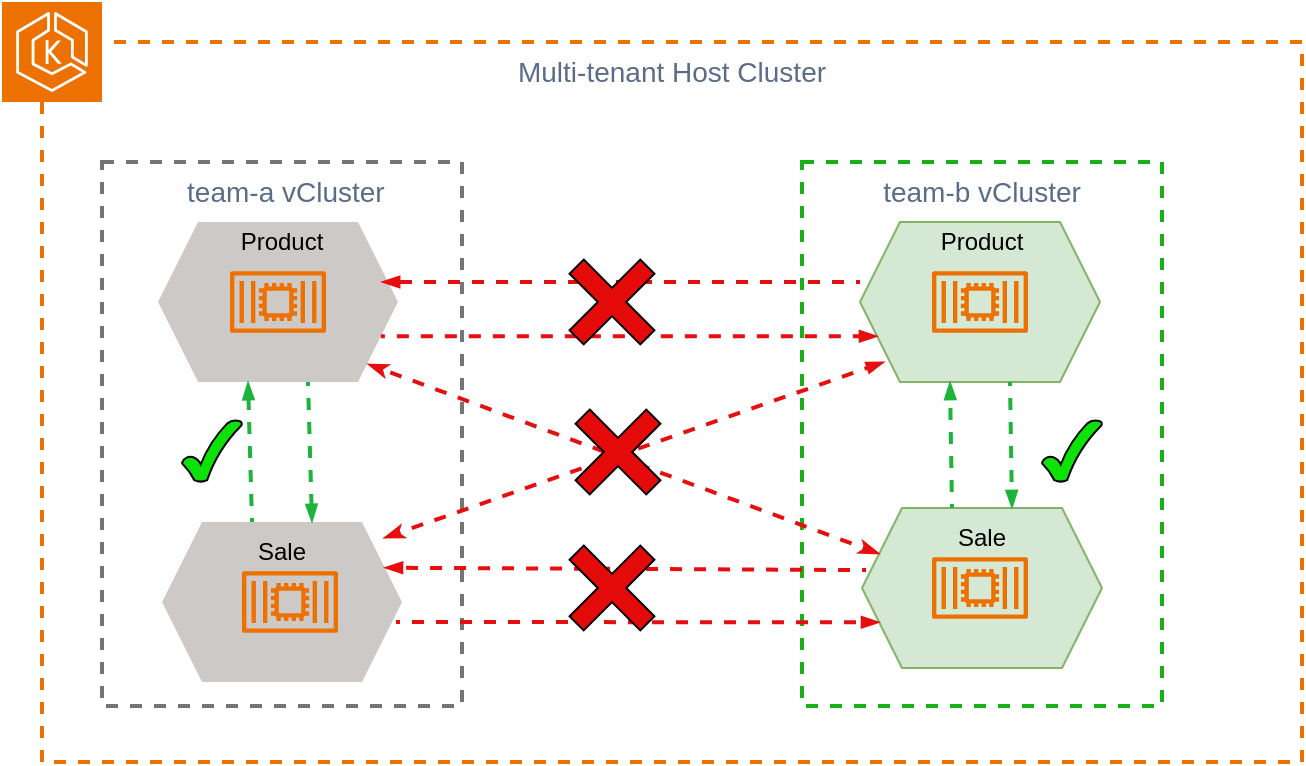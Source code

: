 <mxfile version="24.6.4" type="device">
  <diagram id="1uffDyWcI_CeXeBRPPdQ" name="Solution">
    <mxGraphModel dx="1434" dy="795" grid="0" gridSize="10" guides="1" tooltips="1" connect="1" arrows="1" fold="1" page="1" pageScale="1" pageWidth="827" pageHeight="1169" math="0" shadow="0">
      <root>
        <mxCell id="0" />
        <mxCell id="1" parent="0" />
        <mxCell id="0oXNtHFQNGSeWNGjdb6R-4" value="&lt;font style=&quot;font-size: 14px;&quot;&gt;Multi-tenant Host Cluster&lt;/font&gt;" style="fillColor=none;strokeColor=#ed7100;dashed=1;verticalAlign=top;fontStyle=0;fontColor=#5A6C86;whiteSpace=wrap;html=1;strokeWidth=2;" parent="1" vertex="1">
          <mxGeometry x="50" y="220" width="630" height="360" as="geometry" />
        </mxCell>
        <mxCell id="0oXNtHFQNGSeWNGjdb6R-5" value="" style="sketch=0;points=[[0,0,0],[0.25,0,0],[0.5,0,0],[0.75,0,0],[1,0,0],[0,1,0],[0.25,1,0],[0.5,1,0],[0.75,1,0],[1,1,0],[0,0.25,0],[0,0.5,0],[0,0.75,0],[1,0.25,0],[1,0.5,0],[1,0.75,0]];outlineConnect=0;fontColor=#232F3E;fillColor=#ED7100;strokeColor=#ffffff;dashed=0;verticalLabelPosition=bottom;verticalAlign=top;align=center;html=1;fontSize=12;fontStyle=0;aspect=fixed;shape=mxgraph.aws4.resourceIcon;resIcon=mxgraph.aws4.eks;" parent="1" vertex="1">
          <mxGeometry x="30" y="200" width="50" height="50" as="geometry" />
        </mxCell>
        <mxCell id="0oXNtHFQNGSeWNGjdb6R-6" value="&lt;font style=&quot;font-size: 14px;&quot;&gt;&amp;nbsp;team-a vCluster&lt;/font&gt;" style="fillColor=none;strokeColor=#757575;dashed=1;verticalAlign=top;fontStyle=0;fontColor=#5A6C86;whiteSpace=wrap;html=1;strokeWidth=2;" parent="1" vertex="1">
          <mxGeometry x="80" y="280" width="180" height="272" as="geometry" />
        </mxCell>
        <mxCell id="0oXNtHFQNGSeWNGjdb6R-7" value="&lt;font style=&quot;font-size: 14px;&quot;&gt;team-b vCluster&lt;/font&gt;" style="fillColor=none;strokeColor=#1aaf18;dashed=1;verticalAlign=top;fontStyle=0;fontColor=#5A6C86;whiteSpace=wrap;html=1;strokeWidth=2;" parent="1" vertex="1">
          <mxGeometry x="430" y="280" width="180" height="272" as="geometry" />
        </mxCell>
        <mxCell id="h1GKB3yAXakQR7HdKruQ-6" value="" style="shape=hexagon;perimeter=hexagonPerimeter2;whiteSpace=wrap;html=1;fixedSize=1;fillColor=#cdc9c6;strokeColor=none;rounded=0;" parent="1" vertex="1">
          <mxGeometry x="108" y="310" width="120" height="80" as="geometry" />
        </mxCell>
        <mxCell id="h1GKB3yAXakQR7HdKruQ-7" value="" style="shape=hexagon;perimeter=hexagonPerimeter2;whiteSpace=wrap;html=1;fixedSize=1;fillColor=#d5e8d4;strokeColor=#82b366;rounded=0;" parent="1" vertex="1">
          <mxGeometry x="459" y="310" width="120" height="80" as="geometry" />
        </mxCell>
        <mxCell id="h1GKB3yAXakQR7HdKruQ-9" value="" style="shape=hexagon;perimeter=hexagonPerimeter2;whiteSpace=wrap;html=1;fixedSize=1;fillColor=#cdc9c6;strokeColor=none;rounded=0;" parent="1" vertex="1">
          <mxGeometry x="110" y="460" width="120" height="80" as="geometry" />
        </mxCell>
        <mxCell id="h1GKB3yAXakQR7HdKruQ-10" value="" style="shape=hexagon;perimeter=hexagonPerimeter2;whiteSpace=wrap;html=1;fixedSize=1;fillColor=#d5e8d4;strokeColor=#82b366;rounded=0;" parent="1" vertex="1">
          <mxGeometry x="460" y="453" width="120" height="80" as="geometry" />
        </mxCell>
        <mxCell id="h1GKB3yAXakQR7HdKruQ-12" value="" style="fontSize=12;html=1;endArrow=blockThin;endFill=1;rounded=0;strokeWidth=2;endSize=4;startSize=4;dashed=1;strokeColor=#1db43b;entryX=0.375;entryY=1;entryDx=0;entryDy=0;exitX=0.375;exitY=0;exitDx=0;exitDy=0;fixDash=0;flowAnimation=1;" parent="1" source="h1GKB3yAXakQR7HdKruQ-9" target="h1GKB3yAXakQR7HdKruQ-6" edge="1">
          <mxGeometry width="100" relative="1" as="geometry">
            <mxPoint x="193" y="410" as="sourcePoint" />
            <mxPoint x="195" y="470" as="targetPoint" />
          </mxGeometry>
        </mxCell>
        <mxCell id="h1GKB3yAXakQR7HdKruQ-13" value="" style="fontSize=12;html=1;endArrow=blockThin;endFill=1;rounded=0;strokeWidth=2;endSize=4;startSize=4;dashed=1;strokeColor=#1db43b;entryX=0.625;entryY=0;entryDx=0;entryDy=0;exitX=0.625;exitY=1;exitDx=0;exitDy=0;fixDash=0;flowAnimation=1;" parent="1" source="h1GKB3yAXakQR7HdKruQ-6" target="h1GKB3yAXakQR7HdKruQ-9" edge="1">
          <mxGeometry width="100" relative="1" as="geometry">
            <mxPoint x="165" y="470" as="sourcePoint" />
            <mxPoint x="163" y="410" as="targetPoint" />
          </mxGeometry>
        </mxCell>
        <mxCell id="h1GKB3yAXakQR7HdKruQ-14" value="" style="fontSize=12;html=1;endArrow=blockThin;endFill=1;rounded=0;strokeWidth=2;endSize=4;startSize=4;dashed=1;strokeColor=#1db43b;entryX=0.625;entryY=0;entryDx=0;entryDy=0;exitX=0.625;exitY=1;exitDx=0;exitDy=0;fixDash=0;flowAnimation=1;" parent="1" source="h1GKB3yAXakQR7HdKruQ-7" target="h1GKB3yAXakQR7HdKruQ-10" edge="1">
          <mxGeometry width="100" relative="1" as="geometry">
            <mxPoint x="540" y="386" as="sourcePoint" />
            <mxPoint x="542" y="446" as="targetPoint" />
          </mxGeometry>
        </mxCell>
        <mxCell id="h1GKB3yAXakQR7HdKruQ-15" value="" style="fontSize=12;html=1;endArrow=blockThin;endFill=1;rounded=0;strokeWidth=2;endSize=4;startSize=4;dashed=1;strokeColor=#1db43b;exitX=0.375;exitY=0;exitDx=0;exitDy=0;fixDash=0;flowAnimation=1;entryX=0.375;entryY=1;entryDx=0;entryDy=0;" parent="1" source="h1GKB3yAXakQR7HdKruQ-10" target="h1GKB3yAXakQR7HdKruQ-7" edge="1">
          <mxGeometry width="100" relative="1" as="geometry">
            <mxPoint x="502" y="450" as="sourcePoint" />
            <mxPoint x="510" y="390" as="targetPoint" />
          </mxGeometry>
        </mxCell>
        <mxCell id="h1GKB3yAXakQR7HdKruQ-16" value="" style="fontSize=12;html=1;endArrow=blockThin;endFill=1;rounded=0;strokeWidth=2;endSize=4;startSize=4;dashed=1;strokeColor=#e60f0f;exitX=0;exitY=0.5;exitDx=0;exitDy=0;fixDash=0;flowAnimation=1;" parent="1" edge="1">
          <mxGeometry width="100" relative="1" as="geometry">
            <mxPoint x="459" y="340" as="sourcePoint" />
            <mxPoint x="220" y="340" as="targetPoint" />
          </mxGeometry>
        </mxCell>
        <mxCell id="h1GKB3yAXakQR7HdKruQ-17" value="" style="fontSize=12;html=1;endArrow=blockThin;endFill=1;rounded=0;strokeWidth=2;endSize=4;startSize=4;dashed=1;strokeColor=#e60f0f;exitX=0.017;exitY=0.588;exitDx=0;exitDy=0;fixDash=0;flowAnimation=1;exitPerimeter=0;entryX=1;entryY=0.25;entryDx=0;entryDy=0;" parent="1" target="h1GKB3yAXakQR7HdKruQ-9" edge="1">
          <mxGeometry width="100" relative="1" as="geometry">
            <mxPoint x="462.04" y="484.04" as="sourcePoint" />
            <mxPoint x="229.996" y="484.008" as="targetPoint" />
          </mxGeometry>
        </mxCell>
        <mxCell id="h1GKB3yAXakQR7HdKruQ-18" value="" style="fontSize=12;html=1;endArrow=blockThin;endFill=1;rounded=0;strokeWidth=2;endSize=4;startSize=4;dashed=1;strokeColor=#e60f0f;entryX=0;entryY=0.75;entryDx=0;entryDy=0;fixDash=0;flowAnimation=1;exitX=1;exitY=0.75;exitDx=0;exitDy=0;" parent="1" source="h1GKB3yAXakQR7HdKruQ-6" target="h1GKB3yAXakQR7HdKruQ-7" edge="1">
          <mxGeometry width="100" relative="1" as="geometry">
            <mxPoint x="230" y="360" as="sourcePoint" />
            <mxPoint x="238" y="360" as="targetPoint" />
          </mxGeometry>
        </mxCell>
        <mxCell id="h1GKB3yAXakQR7HdKruQ-19" value="" style="fontSize=12;html=1;endArrow=blockThin;endFill=1;rounded=0;strokeWidth=2;endSize=4;startSize=4;dashed=1;strokeColor=#e60f0f;fixDash=0;flowAnimation=1;entryX=0;entryY=0.75;entryDx=0;entryDy=0;exitX=0.975;exitY=0.625;exitDx=0;exitDy=0;exitPerimeter=0;" parent="1" source="h1GKB3yAXakQR7HdKruQ-9" target="h1GKB3yAXakQR7HdKruQ-10" edge="1">
          <mxGeometry width="100" relative="1" as="geometry">
            <mxPoint x="220" y="510" as="sourcePoint" />
            <mxPoint x="231" y="493" as="targetPoint" />
          </mxGeometry>
        </mxCell>
        <mxCell id="h1GKB3yAXakQR7HdKruQ-22" value="" style="shape=cross;whiteSpace=wrap;html=1;rotation=45;fillColor=#e50b0b;" parent="1" vertex="1">
          <mxGeometry x="310" y="468" width="50" height="50" as="geometry" />
        </mxCell>
        <mxCell id="h1GKB3yAXakQR7HdKruQ-24" value="" style="shape=cross;whiteSpace=wrap;html=1;rotation=45;fillColor=#e50b0b;" parent="1" vertex="1">
          <mxGeometry x="310" y="325" width="50" height="50" as="geometry" />
        </mxCell>
        <mxCell id="h1GKB3yAXakQR7HdKruQ-25" value="" style="verticalLabelPosition=bottom;verticalAlign=top;html=1;shape=mxgraph.basic.tick;fillColor=#0ce208;" parent="1" vertex="1">
          <mxGeometry x="550" y="409" width="30" height="31" as="geometry" />
        </mxCell>
        <mxCell id="h1GKB3yAXakQR7HdKruQ-26" value="" style="verticalLabelPosition=bottom;verticalAlign=top;html=1;shape=mxgraph.basic.tick;fillColor=#0ce208;" parent="1" vertex="1">
          <mxGeometry x="120" y="409" width="30" height="31" as="geometry" />
        </mxCell>
        <mxCell id="h1GKB3yAXakQR7HdKruQ-27" value="" style="sketch=0;outlineConnect=0;fontColor=#232F3E;gradientColor=none;fillColor=#ED7100;strokeColor=none;dashed=0;verticalLabelPosition=bottom;verticalAlign=top;align=center;html=1;fontSize=12;fontStyle=0;aspect=fixed;pointerEvents=1;shape=mxgraph.aws4.container_2;" parent="1" vertex="1">
          <mxGeometry x="144" y="334.5" width="48" height="31" as="geometry" />
        </mxCell>
        <mxCell id="h1GKB3yAXakQR7HdKruQ-28" value="" style="sketch=0;outlineConnect=0;fontColor=#232F3E;gradientColor=none;fillColor=#ED7100;strokeColor=none;dashed=0;verticalLabelPosition=bottom;verticalAlign=top;align=center;html=1;fontSize=12;fontStyle=0;aspect=fixed;pointerEvents=1;shape=mxgraph.aws4.container_2;" parent="1" vertex="1">
          <mxGeometry x="150" y="484.5" width="48" height="31" as="geometry" />
        </mxCell>
        <mxCell id="h1GKB3yAXakQR7HdKruQ-29" value="" style="sketch=0;outlineConnect=0;fontColor=#232F3E;gradientColor=none;fillColor=#ED7100;strokeColor=none;dashed=0;verticalLabelPosition=bottom;verticalAlign=top;align=center;html=1;fontSize=12;fontStyle=0;aspect=fixed;pointerEvents=1;shape=mxgraph.aws4.container_2;" parent="1" vertex="1">
          <mxGeometry x="495" y="334.5" width="48" height="31" as="geometry" />
        </mxCell>
        <mxCell id="h1GKB3yAXakQR7HdKruQ-30" value="" style="sketch=0;outlineConnect=0;fontColor=#232F3E;gradientColor=none;fillColor=#ED7100;strokeColor=none;dashed=0;verticalLabelPosition=bottom;verticalAlign=top;align=center;html=1;fontSize=12;fontStyle=0;aspect=fixed;pointerEvents=1;shape=mxgraph.aws4.container_2;" parent="1" vertex="1">
          <mxGeometry x="495" y="477.5" width="48" height="31" as="geometry" />
        </mxCell>
        <mxCell id="h1GKB3yAXakQR7HdKruQ-31" value="" style="shape=image;verticalLabelPosition=bottom;labelBackgroundColor=default;verticalAlign=top;aspect=fixed;imageAspect=0;image=https://metakube.com/content/images/2023/02/vcluster.png;" parent="1" vertex="1">
          <mxGeometry x="406" y="260" width="50" height="50" as="geometry" />
        </mxCell>
        <mxCell id="h1GKB3yAXakQR7HdKruQ-32" value="" style="shape=image;verticalLabelPosition=bottom;labelBackgroundColor=default;verticalAlign=top;aspect=fixed;imageAspect=0;image=https://metakube.com/content/images/2023/02/vcluster.png;" parent="1" vertex="1">
          <mxGeometry x="58" y="260" width="50" height="50" as="geometry" />
        </mxCell>
        <mxCell id="h1GKB3yAXakQR7HdKruQ-33" value="" style="fontSize=12;html=1;endArrow=blockThin;endFill=1;rounded=0;strokeWidth=2;endSize=4;startSize=4;dashed=1;strokeColor=#e60f0f;fixDash=0;flowAnimation=1;entryX=0.1;entryY=0.875;entryDx=0;entryDy=0;exitX=0.925;exitY=0.1;exitDx=0;exitDy=0;exitPerimeter=0;entryPerimeter=0;startArrow=classicThin;startFill=1;" parent="1" source="h1GKB3yAXakQR7HdKruQ-9" target="h1GKB3yAXakQR7HdKruQ-7" edge="1">
          <mxGeometry width="100" relative="1" as="geometry">
            <mxPoint x="237" y="520" as="sourcePoint" />
            <mxPoint x="479" y="520" as="targetPoint" />
          </mxGeometry>
        </mxCell>
        <mxCell id="h1GKB3yAXakQR7HdKruQ-34" value="" style="fontSize=12;html=1;endArrow=classicThin;endFill=1;rounded=0;strokeWidth=2;endSize=4;startSize=4;dashed=1;strokeColor=#e60f0f;fixDash=0;flowAnimation=1;entryX=0.875;entryY=0.888;entryDx=0;entryDy=0;exitX=0;exitY=0.25;exitDx=0;exitDy=0;entryPerimeter=0;startArrow=classicThin;startFill=1;" parent="1" source="h1GKB3yAXakQR7HdKruQ-10" target="h1GKB3yAXakQR7HdKruQ-6" edge="1">
          <mxGeometry width="100" relative="1" as="geometry">
            <mxPoint x="247" y="530" as="sourcePoint" />
            <mxPoint x="489" y="530" as="targetPoint" />
          </mxGeometry>
        </mxCell>
        <mxCell id="h1GKB3yAXakQR7HdKruQ-37" value="" style="shape=cross;whiteSpace=wrap;html=1;rotation=45;fillColor=#e50b0b;" parent="1" vertex="1">
          <mxGeometry x="313" y="400" width="50" height="50" as="geometry" />
        </mxCell>
        <mxCell id="h1GKB3yAXakQR7HdKruQ-39" value="Product" style="text;html=1;align=center;verticalAlign=middle;whiteSpace=wrap;rounded=0;fontColor=#000000;" parent="1" vertex="1">
          <mxGeometry x="140" y="304.5" width="60" height="30" as="geometry" />
        </mxCell>
        <mxCell id="h1GKB3yAXakQR7HdKruQ-40" value="Sale" style="text;html=1;align=center;verticalAlign=middle;whiteSpace=wrap;rounded=0;fontColor=#000000;" parent="1" vertex="1">
          <mxGeometry x="140" y="460" width="60" height="30" as="geometry" />
        </mxCell>
        <mxCell id="h1GKB3yAXakQR7HdKruQ-41" value="Product" style="text;html=1;align=center;verticalAlign=middle;whiteSpace=wrap;rounded=0;fontColor=#000000;" parent="1" vertex="1">
          <mxGeometry x="490" y="304.5" width="60" height="30" as="geometry" />
        </mxCell>
        <mxCell id="h1GKB3yAXakQR7HdKruQ-42" value="Sale" style="text;html=1;align=center;verticalAlign=middle;whiteSpace=wrap;rounded=0;fontColor=#000000;" parent="1" vertex="1">
          <mxGeometry x="490" y="453" width="60" height="30" as="geometry" />
        </mxCell>
      </root>
    </mxGraphModel>
  </diagram>
</mxfile>
